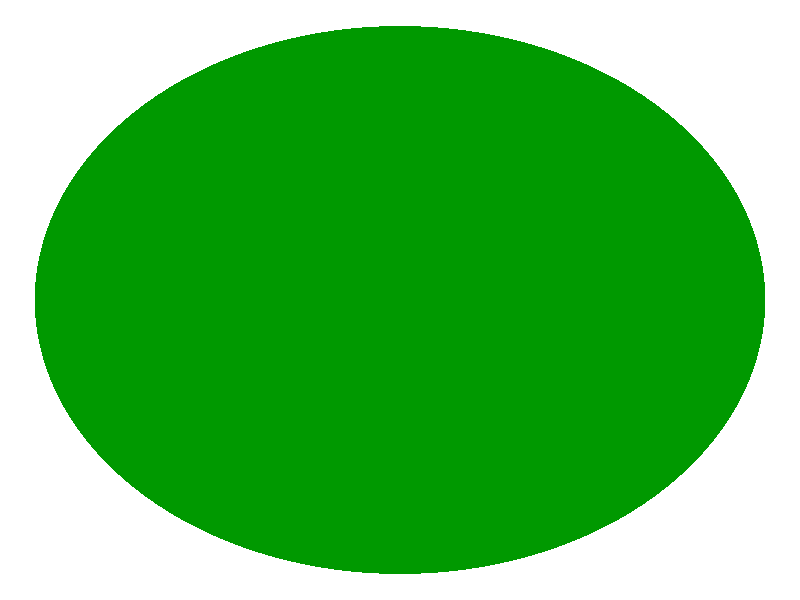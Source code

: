 camera {
  location    <0.0, 0.0, -10.0>
  direction 10*x
  sky         y
  up          2*y
  right       -2*x
  look_at     <0, 0, 0>
  //angle       40
}

light_source {
  <-1, 2, -1.5>*100000
  color rgb <1, 1, 1>
}

background { color rgbf<1,1,1, 1> }

#declare Threshold=0.4;
#declare Radius=1.5;
#declare Strength=1;
#declare Color= rgb<0,0.6,0>;
#declare Top=0;
#declare Right=0;
#declare Down=0;
#declare Left=0;

object {
	blob {
		threshold Threshold
		sphere { <0.0, 0.0, 0.0>, Radius, Strength }
		#if (Top)
			sphere { <0.0, 2.0, 0.0>, Radius, Strength }
		#end
		#if (Right)
			sphere { <-2.0, 0.0, 0.0>, Radius, Strength }
		#end
		#if (Left)
			sphere { <2.0, 0.0, 0.0>, Radius, Strength }
		#end
		#if (Down)
			sphere { <0.0, -2.0, 0.0>, Radius, Strength }
		#end
		
		texture {
			pigment {
				color Color
			}
			finish {reflection 0.2 brilliance 0.0 phong 0.3 phong_size 1.0 specular 1 roughness 0.005}
		}
		/*texture {
			pigment {aoi color_map {[1.0 rgbf <1,1,1,1>][0.3 rgb 0.0]}}
		} */
	}
}
